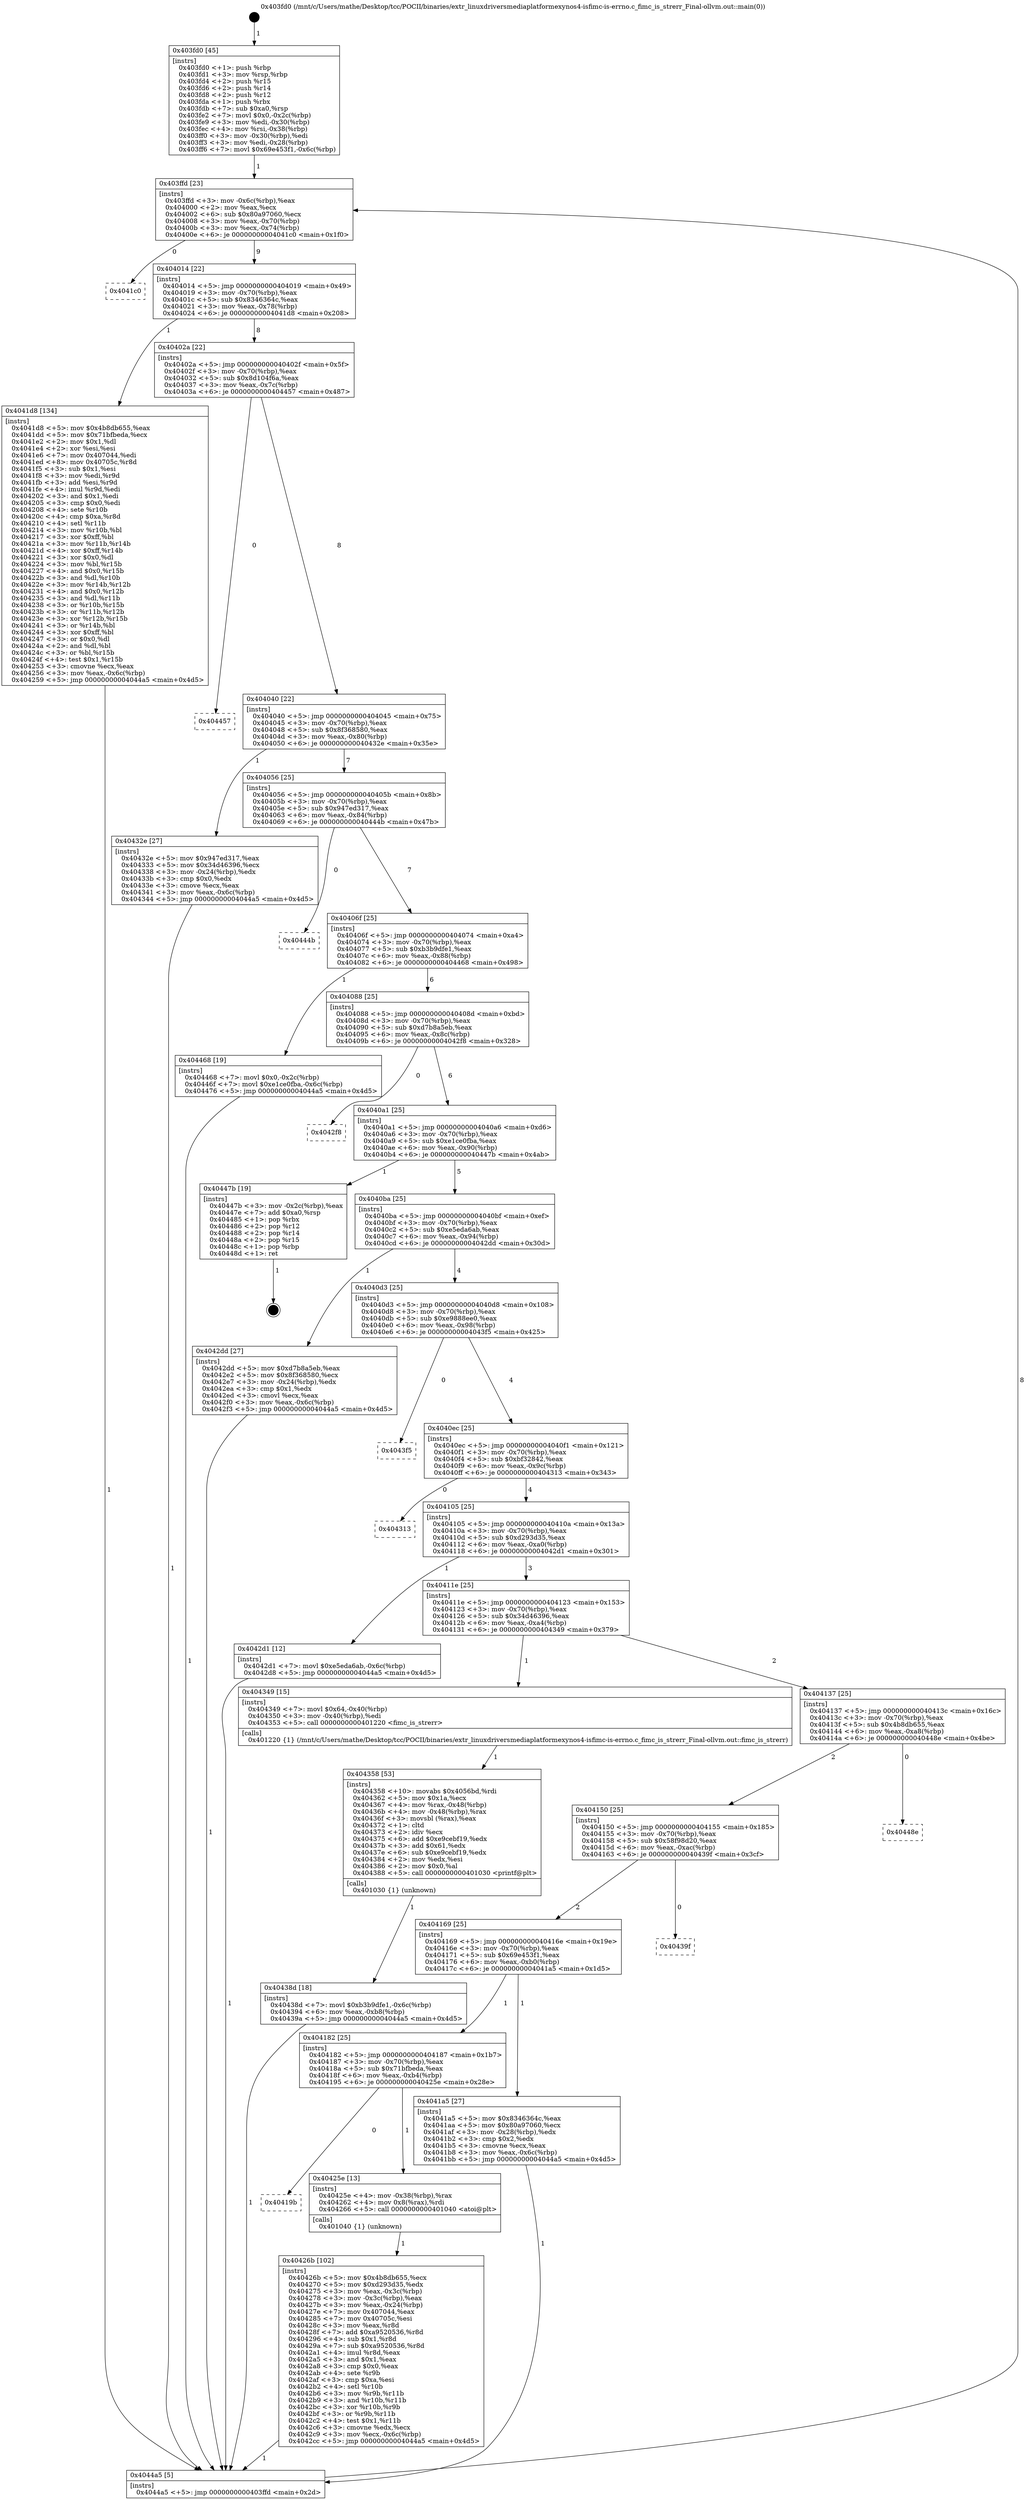 digraph "0x403fd0" {
  label = "0x403fd0 (/mnt/c/Users/mathe/Desktop/tcc/POCII/binaries/extr_linuxdriversmediaplatformexynos4-isfimc-is-errno.c_fimc_is_strerr_Final-ollvm.out::main(0))"
  labelloc = "t"
  node[shape=record]

  Entry [label="",width=0.3,height=0.3,shape=circle,fillcolor=black,style=filled]
  "0x403ffd" [label="{
     0x403ffd [23]\l
     | [instrs]\l
     &nbsp;&nbsp;0x403ffd \<+3\>: mov -0x6c(%rbp),%eax\l
     &nbsp;&nbsp;0x404000 \<+2\>: mov %eax,%ecx\l
     &nbsp;&nbsp;0x404002 \<+6\>: sub $0x80a97060,%ecx\l
     &nbsp;&nbsp;0x404008 \<+3\>: mov %eax,-0x70(%rbp)\l
     &nbsp;&nbsp;0x40400b \<+3\>: mov %ecx,-0x74(%rbp)\l
     &nbsp;&nbsp;0x40400e \<+6\>: je 00000000004041c0 \<main+0x1f0\>\l
  }"]
  "0x4041c0" [label="{
     0x4041c0\l
  }", style=dashed]
  "0x404014" [label="{
     0x404014 [22]\l
     | [instrs]\l
     &nbsp;&nbsp;0x404014 \<+5\>: jmp 0000000000404019 \<main+0x49\>\l
     &nbsp;&nbsp;0x404019 \<+3\>: mov -0x70(%rbp),%eax\l
     &nbsp;&nbsp;0x40401c \<+5\>: sub $0x8346364c,%eax\l
     &nbsp;&nbsp;0x404021 \<+3\>: mov %eax,-0x78(%rbp)\l
     &nbsp;&nbsp;0x404024 \<+6\>: je 00000000004041d8 \<main+0x208\>\l
  }"]
  Exit [label="",width=0.3,height=0.3,shape=circle,fillcolor=black,style=filled,peripheries=2]
  "0x4041d8" [label="{
     0x4041d8 [134]\l
     | [instrs]\l
     &nbsp;&nbsp;0x4041d8 \<+5\>: mov $0x4b8db655,%eax\l
     &nbsp;&nbsp;0x4041dd \<+5\>: mov $0x71bfbeda,%ecx\l
     &nbsp;&nbsp;0x4041e2 \<+2\>: mov $0x1,%dl\l
     &nbsp;&nbsp;0x4041e4 \<+2\>: xor %esi,%esi\l
     &nbsp;&nbsp;0x4041e6 \<+7\>: mov 0x407044,%edi\l
     &nbsp;&nbsp;0x4041ed \<+8\>: mov 0x40705c,%r8d\l
     &nbsp;&nbsp;0x4041f5 \<+3\>: sub $0x1,%esi\l
     &nbsp;&nbsp;0x4041f8 \<+3\>: mov %edi,%r9d\l
     &nbsp;&nbsp;0x4041fb \<+3\>: add %esi,%r9d\l
     &nbsp;&nbsp;0x4041fe \<+4\>: imul %r9d,%edi\l
     &nbsp;&nbsp;0x404202 \<+3\>: and $0x1,%edi\l
     &nbsp;&nbsp;0x404205 \<+3\>: cmp $0x0,%edi\l
     &nbsp;&nbsp;0x404208 \<+4\>: sete %r10b\l
     &nbsp;&nbsp;0x40420c \<+4\>: cmp $0xa,%r8d\l
     &nbsp;&nbsp;0x404210 \<+4\>: setl %r11b\l
     &nbsp;&nbsp;0x404214 \<+3\>: mov %r10b,%bl\l
     &nbsp;&nbsp;0x404217 \<+3\>: xor $0xff,%bl\l
     &nbsp;&nbsp;0x40421a \<+3\>: mov %r11b,%r14b\l
     &nbsp;&nbsp;0x40421d \<+4\>: xor $0xff,%r14b\l
     &nbsp;&nbsp;0x404221 \<+3\>: xor $0x0,%dl\l
     &nbsp;&nbsp;0x404224 \<+3\>: mov %bl,%r15b\l
     &nbsp;&nbsp;0x404227 \<+4\>: and $0x0,%r15b\l
     &nbsp;&nbsp;0x40422b \<+3\>: and %dl,%r10b\l
     &nbsp;&nbsp;0x40422e \<+3\>: mov %r14b,%r12b\l
     &nbsp;&nbsp;0x404231 \<+4\>: and $0x0,%r12b\l
     &nbsp;&nbsp;0x404235 \<+3\>: and %dl,%r11b\l
     &nbsp;&nbsp;0x404238 \<+3\>: or %r10b,%r15b\l
     &nbsp;&nbsp;0x40423b \<+3\>: or %r11b,%r12b\l
     &nbsp;&nbsp;0x40423e \<+3\>: xor %r12b,%r15b\l
     &nbsp;&nbsp;0x404241 \<+3\>: or %r14b,%bl\l
     &nbsp;&nbsp;0x404244 \<+3\>: xor $0xff,%bl\l
     &nbsp;&nbsp;0x404247 \<+3\>: or $0x0,%dl\l
     &nbsp;&nbsp;0x40424a \<+2\>: and %dl,%bl\l
     &nbsp;&nbsp;0x40424c \<+3\>: or %bl,%r15b\l
     &nbsp;&nbsp;0x40424f \<+4\>: test $0x1,%r15b\l
     &nbsp;&nbsp;0x404253 \<+3\>: cmovne %ecx,%eax\l
     &nbsp;&nbsp;0x404256 \<+3\>: mov %eax,-0x6c(%rbp)\l
     &nbsp;&nbsp;0x404259 \<+5\>: jmp 00000000004044a5 \<main+0x4d5\>\l
  }"]
  "0x40402a" [label="{
     0x40402a [22]\l
     | [instrs]\l
     &nbsp;&nbsp;0x40402a \<+5\>: jmp 000000000040402f \<main+0x5f\>\l
     &nbsp;&nbsp;0x40402f \<+3\>: mov -0x70(%rbp),%eax\l
     &nbsp;&nbsp;0x404032 \<+5\>: sub $0x8d104f6a,%eax\l
     &nbsp;&nbsp;0x404037 \<+3\>: mov %eax,-0x7c(%rbp)\l
     &nbsp;&nbsp;0x40403a \<+6\>: je 0000000000404457 \<main+0x487\>\l
  }"]
  "0x40438d" [label="{
     0x40438d [18]\l
     | [instrs]\l
     &nbsp;&nbsp;0x40438d \<+7\>: movl $0xb3b9dfe1,-0x6c(%rbp)\l
     &nbsp;&nbsp;0x404394 \<+6\>: mov %eax,-0xb8(%rbp)\l
     &nbsp;&nbsp;0x40439a \<+5\>: jmp 00000000004044a5 \<main+0x4d5\>\l
  }"]
  "0x404457" [label="{
     0x404457\l
  }", style=dashed]
  "0x404040" [label="{
     0x404040 [22]\l
     | [instrs]\l
     &nbsp;&nbsp;0x404040 \<+5\>: jmp 0000000000404045 \<main+0x75\>\l
     &nbsp;&nbsp;0x404045 \<+3\>: mov -0x70(%rbp),%eax\l
     &nbsp;&nbsp;0x404048 \<+5\>: sub $0x8f368580,%eax\l
     &nbsp;&nbsp;0x40404d \<+3\>: mov %eax,-0x80(%rbp)\l
     &nbsp;&nbsp;0x404050 \<+6\>: je 000000000040432e \<main+0x35e\>\l
  }"]
  "0x404358" [label="{
     0x404358 [53]\l
     | [instrs]\l
     &nbsp;&nbsp;0x404358 \<+10\>: movabs $0x4056bd,%rdi\l
     &nbsp;&nbsp;0x404362 \<+5\>: mov $0x1a,%ecx\l
     &nbsp;&nbsp;0x404367 \<+4\>: mov %rax,-0x48(%rbp)\l
     &nbsp;&nbsp;0x40436b \<+4\>: mov -0x48(%rbp),%rax\l
     &nbsp;&nbsp;0x40436f \<+3\>: movsbl (%rax),%eax\l
     &nbsp;&nbsp;0x404372 \<+1\>: cltd\l
     &nbsp;&nbsp;0x404373 \<+2\>: idiv %ecx\l
     &nbsp;&nbsp;0x404375 \<+6\>: add $0xe9cebf19,%edx\l
     &nbsp;&nbsp;0x40437b \<+3\>: add $0x61,%edx\l
     &nbsp;&nbsp;0x40437e \<+6\>: sub $0xe9cebf19,%edx\l
     &nbsp;&nbsp;0x404384 \<+2\>: mov %edx,%esi\l
     &nbsp;&nbsp;0x404386 \<+2\>: mov $0x0,%al\l
     &nbsp;&nbsp;0x404388 \<+5\>: call 0000000000401030 \<printf@plt\>\l
     | [calls]\l
     &nbsp;&nbsp;0x401030 \{1\} (unknown)\l
  }"]
  "0x40432e" [label="{
     0x40432e [27]\l
     | [instrs]\l
     &nbsp;&nbsp;0x40432e \<+5\>: mov $0x947ed317,%eax\l
     &nbsp;&nbsp;0x404333 \<+5\>: mov $0x34d46396,%ecx\l
     &nbsp;&nbsp;0x404338 \<+3\>: mov -0x24(%rbp),%edx\l
     &nbsp;&nbsp;0x40433b \<+3\>: cmp $0x0,%edx\l
     &nbsp;&nbsp;0x40433e \<+3\>: cmove %ecx,%eax\l
     &nbsp;&nbsp;0x404341 \<+3\>: mov %eax,-0x6c(%rbp)\l
     &nbsp;&nbsp;0x404344 \<+5\>: jmp 00000000004044a5 \<main+0x4d5\>\l
  }"]
  "0x404056" [label="{
     0x404056 [25]\l
     | [instrs]\l
     &nbsp;&nbsp;0x404056 \<+5\>: jmp 000000000040405b \<main+0x8b\>\l
     &nbsp;&nbsp;0x40405b \<+3\>: mov -0x70(%rbp),%eax\l
     &nbsp;&nbsp;0x40405e \<+5\>: sub $0x947ed317,%eax\l
     &nbsp;&nbsp;0x404063 \<+6\>: mov %eax,-0x84(%rbp)\l
     &nbsp;&nbsp;0x404069 \<+6\>: je 000000000040444b \<main+0x47b\>\l
  }"]
  "0x40426b" [label="{
     0x40426b [102]\l
     | [instrs]\l
     &nbsp;&nbsp;0x40426b \<+5\>: mov $0x4b8db655,%ecx\l
     &nbsp;&nbsp;0x404270 \<+5\>: mov $0xd293d35,%edx\l
     &nbsp;&nbsp;0x404275 \<+3\>: mov %eax,-0x3c(%rbp)\l
     &nbsp;&nbsp;0x404278 \<+3\>: mov -0x3c(%rbp),%eax\l
     &nbsp;&nbsp;0x40427b \<+3\>: mov %eax,-0x24(%rbp)\l
     &nbsp;&nbsp;0x40427e \<+7\>: mov 0x407044,%eax\l
     &nbsp;&nbsp;0x404285 \<+7\>: mov 0x40705c,%esi\l
     &nbsp;&nbsp;0x40428c \<+3\>: mov %eax,%r8d\l
     &nbsp;&nbsp;0x40428f \<+7\>: add $0xa9520536,%r8d\l
     &nbsp;&nbsp;0x404296 \<+4\>: sub $0x1,%r8d\l
     &nbsp;&nbsp;0x40429a \<+7\>: sub $0xa9520536,%r8d\l
     &nbsp;&nbsp;0x4042a1 \<+4\>: imul %r8d,%eax\l
     &nbsp;&nbsp;0x4042a5 \<+3\>: and $0x1,%eax\l
     &nbsp;&nbsp;0x4042a8 \<+3\>: cmp $0x0,%eax\l
     &nbsp;&nbsp;0x4042ab \<+4\>: sete %r9b\l
     &nbsp;&nbsp;0x4042af \<+3\>: cmp $0xa,%esi\l
     &nbsp;&nbsp;0x4042b2 \<+4\>: setl %r10b\l
     &nbsp;&nbsp;0x4042b6 \<+3\>: mov %r9b,%r11b\l
     &nbsp;&nbsp;0x4042b9 \<+3\>: and %r10b,%r11b\l
     &nbsp;&nbsp;0x4042bc \<+3\>: xor %r10b,%r9b\l
     &nbsp;&nbsp;0x4042bf \<+3\>: or %r9b,%r11b\l
     &nbsp;&nbsp;0x4042c2 \<+4\>: test $0x1,%r11b\l
     &nbsp;&nbsp;0x4042c6 \<+3\>: cmovne %edx,%ecx\l
     &nbsp;&nbsp;0x4042c9 \<+3\>: mov %ecx,-0x6c(%rbp)\l
     &nbsp;&nbsp;0x4042cc \<+5\>: jmp 00000000004044a5 \<main+0x4d5\>\l
  }"]
  "0x40444b" [label="{
     0x40444b\l
  }", style=dashed]
  "0x40406f" [label="{
     0x40406f [25]\l
     | [instrs]\l
     &nbsp;&nbsp;0x40406f \<+5\>: jmp 0000000000404074 \<main+0xa4\>\l
     &nbsp;&nbsp;0x404074 \<+3\>: mov -0x70(%rbp),%eax\l
     &nbsp;&nbsp;0x404077 \<+5\>: sub $0xb3b9dfe1,%eax\l
     &nbsp;&nbsp;0x40407c \<+6\>: mov %eax,-0x88(%rbp)\l
     &nbsp;&nbsp;0x404082 \<+6\>: je 0000000000404468 \<main+0x498\>\l
  }"]
  "0x40419b" [label="{
     0x40419b\l
  }", style=dashed]
  "0x404468" [label="{
     0x404468 [19]\l
     | [instrs]\l
     &nbsp;&nbsp;0x404468 \<+7\>: movl $0x0,-0x2c(%rbp)\l
     &nbsp;&nbsp;0x40446f \<+7\>: movl $0xe1ce0fba,-0x6c(%rbp)\l
     &nbsp;&nbsp;0x404476 \<+5\>: jmp 00000000004044a5 \<main+0x4d5\>\l
  }"]
  "0x404088" [label="{
     0x404088 [25]\l
     | [instrs]\l
     &nbsp;&nbsp;0x404088 \<+5\>: jmp 000000000040408d \<main+0xbd\>\l
     &nbsp;&nbsp;0x40408d \<+3\>: mov -0x70(%rbp),%eax\l
     &nbsp;&nbsp;0x404090 \<+5\>: sub $0xd7b8a5eb,%eax\l
     &nbsp;&nbsp;0x404095 \<+6\>: mov %eax,-0x8c(%rbp)\l
     &nbsp;&nbsp;0x40409b \<+6\>: je 00000000004042f8 \<main+0x328\>\l
  }"]
  "0x40425e" [label="{
     0x40425e [13]\l
     | [instrs]\l
     &nbsp;&nbsp;0x40425e \<+4\>: mov -0x38(%rbp),%rax\l
     &nbsp;&nbsp;0x404262 \<+4\>: mov 0x8(%rax),%rdi\l
     &nbsp;&nbsp;0x404266 \<+5\>: call 0000000000401040 \<atoi@plt\>\l
     | [calls]\l
     &nbsp;&nbsp;0x401040 \{1\} (unknown)\l
  }"]
  "0x4042f8" [label="{
     0x4042f8\l
  }", style=dashed]
  "0x4040a1" [label="{
     0x4040a1 [25]\l
     | [instrs]\l
     &nbsp;&nbsp;0x4040a1 \<+5\>: jmp 00000000004040a6 \<main+0xd6\>\l
     &nbsp;&nbsp;0x4040a6 \<+3\>: mov -0x70(%rbp),%eax\l
     &nbsp;&nbsp;0x4040a9 \<+5\>: sub $0xe1ce0fba,%eax\l
     &nbsp;&nbsp;0x4040ae \<+6\>: mov %eax,-0x90(%rbp)\l
     &nbsp;&nbsp;0x4040b4 \<+6\>: je 000000000040447b \<main+0x4ab\>\l
  }"]
  "0x403fd0" [label="{
     0x403fd0 [45]\l
     | [instrs]\l
     &nbsp;&nbsp;0x403fd0 \<+1\>: push %rbp\l
     &nbsp;&nbsp;0x403fd1 \<+3\>: mov %rsp,%rbp\l
     &nbsp;&nbsp;0x403fd4 \<+2\>: push %r15\l
     &nbsp;&nbsp;0x403fd6 \<+2\>: push %r14\l
     &nbsp;&nbsp;0x403fd8 \<+2\>: push %r12\l
     &nbsp;&nbsp;0x403fda \<+1\>: push %rbx\l
     &nbsp;&nbsp;0x403fdb \<+7\>: sub $0xa0,%rsp\l
     &nbsp;&nbsp;0x403fe2 \<+7\>: movl $0x0,-0x2c(%rbp)\l
     &nbsp;&nbsp;0x403fe9 \<+3\>: mov %edi,-0x30(%rbp)\l
     &nbsp;&nbsp;0x403fec \<+4\>: mov %rsi,-0x38(%rbp)\l
     &nbsp;&nbsp;0x403ff0 \<+3\>: mov -0x30(%rbp),%edi\l
     &nbsp;&nbsp;0x403ff3 \<+3\>: mov %edi,-0x28(%rbp)\l
     &nbsp;&nbsp;0x403ff6 \<+7\>: movl $0x69e453f1,-0x6c(%rbp)\l
  }"]
  "0x40447b" [label="{
     0x40447b [19]\l
     | [instrs]\l
     &nbsp;&nbsp;0x40447b \<+3\>: mov -0x2c(%rbp),%eax\l
     &nbsp;&nbsp;0x40447e \<+7\>: add $0xa0,%rsp\l
     &nbsp;&nbsp;0x404485 \<+1\>: pop %rbx\l
     &nbsp;&nbsp;0x404486 \<+2\>: pop %r12\l
     &nbsp;&nbsp;0x404488 \<+2\>: pop %r14\l
     &nbsp;&nbsp;0x40448a \<+2\>: pop %r15\l
     &nbsp;&nbsp;0x40448c \<+1\>: pop %rbp\l
     &nbsp;&nbsp;0x40448d \<+1\>: ret\l
  }"]
  "0x4040ba" [label="{
     0x4040ba [25]\l
     | [instrs]\l
     &nbsp;&nbsp;0x4040ba \<+5\>: jmp 00000000004040bf \<main+0xef\>\l
     &nbsp;&nbsp;0x4040bf \<+3\>: mov -0x70(%rbp),%eax\l
     &nbsp;&nbsp;0x4040c2 \<+5\>: sub $0xe5eda6ab,%eax\l
     &nbsp;&nbsp;0x4040c7 \<+6\>: mov %eax,-0x94(%rbp)\l
     &nbsp;&nbsp;0x4040cd \<+6\>: je 00000000004042dd \<main+0x30d\>\l
  }"]
  "0x4044a5" [label="{
     0x4044a5 [5]\l
     | [instrs]\l
     &nbsp;&nbsp;0x4044a5 \<+5\>: jmp 0000000000403ffd \<main+0x2d\>\l
  }"]
  "0x4042dd" [label="{
     0x4042dd [27]\l
     | [instrs]\l
     &nbsp;&nbsp;0x4042dd \<+5\>: mov $0xd7b8a5eb,%eax\l
     &nbsp;&nbsp;0x4042e2 \<+5\>: mov $0x8f368580,%ecx\l
     &nbsp;&nbsp;0x4042e7 \<+3\>: mov -0x24(%rbp),%edx\l
     &nbsp;&nbsp;0x4042ea \<+3\>: cmp $0x1,%edx\l
     &nbsp;&nbsp;0x4042ed \<+3\>: cmovl %ecx,%eax\l
     &nbsp;&nbsp;0x4042f0 \<+3\>: mov %eax,-0x6c(%rbp)\l
     &nbsp;&nbsp;0x4042f3 \<+5\>: jmp 00000000004044a5 \<main+0x4d5\>\l
  }"]
  "0x4040d3" [label="{
     0x4040d3 [25]\l
     | [instrs]\l
     &nbsp;&nbsp;0x4040d3 \<+5\>: jmp 00000000004040d8 \<main+0x108\>\l
     &nbsp;&nbsp;0x4040d8 \<+3\>: mov -0x70(%rbp),%eax\l
     &nbsp;&nbsp;0x4040db \<+5\>: sub $0xe9888ee0,%eax\l
     &nbsp;&nbsp;0x4040e0 \<+6\>: mov %eax,-0x98(%rbp)\l
     &nbsp;&nbsp;0x4040e6 \<+6\>: je 00000000004043f5 \<main+0x425\>\l
  }"]
  "0x404182" [label="{
     0x404182 [25]\l
     | [instrs]\l
     &nbsp;&nbsp;0x404182 \<+5\>: jmp 0000000000404187 \<main+0x1b7\>\l
     &nbsp;&nbsp;0x404187 \<+3\>: mov -0x70(%rbp),%eax\l
     &nbsp;&nbsp;0x40418a \<+5\>: sub $0x71bfbeda,%eax\l
     &nbsp;&nbsp;0x40418f \<+6\>: mov %eax,-0xb4(%rbp)\l
     &nbsp;&nbsp;0x404195 \<+6\>: je 000000000040425e \<main+0x28e\>\l
  }"]
  "0x4043f5" [label="{
     0x4043f5\l
  }", style=dashed]
  "0x4040ec" [label="{
     0x4040ec [25]\l
     | [instrs]\l
     &nbsp;&nbsp;0x4040ec \<+5\>: jmp 00000000004040f1 \<main+0x121\>\l
     &nbsp;&nbsp;0x4040f1 \<+3\>: mov -0x70(%rbp),%eax\l
     &nbsp;&nbsp;0x4040f4 \<+5\>: sub $0xbf32842,%eax\l
     &nbsp;&nbsp;0x4040f9 \<+6\>: mov %eax,-0x9c(%rbp)\l
     &nbsp;&nbsp;0x4040ff \<+6\>: je 0000000000404313 \<main+0x343\>\l
  }"]
  "0x4041a5" [label="{
     0x4041a5 [27]\l
     | [instrs]\l
     &nbsp;&nbsp;0x4041a5 \<+5\>: mov $0x8346364c,%eax\l
     &nbsp;&nbsp;0x4041aa \<+5\>: mov $0x80a97060,%ecx\l
     &nbsp;&nbsp;0x4041af \<+3\>: mov -0x28(%rbp),%edx\l
     &nbsp;&nbsp;0x4041b2 \<+3\>: cmp $0x2,%edx\l
     &nbsp;&nbsp;0x4041b5 \<+3\>: cmovne %ecx,%eax\l
     &nbsp;&nbsp;0x4041b8 \<+3\>: mov %eax,-0x6c(%rbp)\l
     &nbsp;&nbsp;0x4041bb \<+5\>: jmp 00000000004044a5 \<main+0x4d5\>\l
  }"]
  "0x404313" [label="{
     0x404313\l
  }", style=dashed]
  "0x404105" [label="{
     0x404105 [25]\l
     | [instrs]\l
     &nbsp;&nbsp;0x404105 \<+5\>: jmp 000000000040410a \<main+0x13a\>\l
     &nbsp;&nbsp;0x40410a \<+3\>: mov -0x70(%rbp),%eax\l
     &nbsp;&nbsp;0x40410d \<+5\>: sub $0xd293d35,%eax\l
     &nbsp;&nbsp;0x404112 \<+6\>: mov %eax,-0xa0(%rbp)\l
     &nbsp;&nbsp;0x404118 \<+6\>: je 00000000004042d1 \<main+0x301\>\l
  }"]
  "0x404169" [label="{
     0x404169 [25]\l
     | [instrs]\l
     &nbsp;&nbsp;0x404169 \<+5\>: jmp 000000000040416e \<main+0x19e\>\l
     &nbsp;&nbsp;0x40416e \<+3\>: mov -0x70(%rbp),%eax\l
     &nbsp;&nbsp;0x404171 \<+5\>: sub $0x69e453f1,%eax\l
     &nbsp;&nbsp;0x404176 \<+6\>: mov %eax,-0xb0(%rbp)\l
     &nbsp;&nbsp;0x40417c \<+6\>: je 00000000004041a5 \<main+0x1d5\>\l
  }"]
  "0x4042d1" [label="{
     0x4042d1 [12]\l
     | [instrs]\l
     &nbsp;&nbsp;0x4042d1 \<+7\>: movl $0xe5eda6ab,-0x6c(%rbp)\l
     &nbsp;&nbsp;0x4042d8 \<+5\>: jmp 00000000004044a5 \<main+0x4d5\>\l
  }"]
  "0x40411e" [label="{
     0x40411e [25]\l
     | [instrs]\l
     &nbsp;&nbsp;0x40411e \<+5\>: jmp 0000000000404123 \<main+0x153\>\l
     &nbsp;&nbsp;0x404123 \<+3\>: mov -0x70(%rbp),%eax\l
     &nbsp;&nbsp;0x404126 \<+5\>: sub $0x34d46396,%eax\l
     &nbsp;&nbsp;0x40412b \<+6\>: mov %eax,-0xa4(%rbp)\l
     &nbsp;&nbsp;0x404131 \<+6\>: je 0000000000404349 \<main+0x379\>\l
  }"]
  "0x40439f" [label="{
     0x40439f\l
  }", style=dashed]
  "0x404349" [label="{
     0x404349 [15]\l
     | [instrs]\l
     &nbsp;&nbsp;0x404349 \<+7\>: movl $0x64,-0x40(%rbp)\l
     &nbsp;&nbsp;0x404350 \<+3\>: mov -0x40(%rbp),%edi\l
     &nbsp;&nbsp;0x404353 \<+5\>: call 0000000000401220 \<fimc_is_strerr\>\l
     | [calls]\l
     &nbsp;&nbsp;0x401220 \{1\} (/mnt/c/Users/mathe/Desktop/tcc/POCII/binaries/extr_linuxdriversmediaplatformexynos4-isfimc-is-errno.c_fimc_is_strerr_Final-ollvm.out::fimc_is_strerr)\l
  }"]
  "0x404137" [label="{
     0x404137 [25]\l
     | [instrs]\l
     &nbsp;&nbsp;0x404137 \<+5\>: jmp 000000000040413c \<main+0x16c\>\l
     &nbsp;&nbsp;0x40413c \<+3\>: mov -0x70(%rbp),%eax\l
     &nbsp;&nbsp;0x40413f \<+5\>: sub $0x4b8db655,%eax\l
     &nbsp;&nbsp;0x404144 \<+6\>: mov %eax,-0xa8(%rbp)\l
     &nbsp;&nbsp;0x40414a \<+6\>: je 000000000040448e \<main+0x4be\>\l
  }"]
  "0x404150" [label="{
     0x404150 [25]\l
     | [instrs]\l
     &nbsp;&nbsp;0x404150 \<+5\>: jmp 0000000000404155 \<main+0x185\>\l
     &nbsp;&nbsp;0x404155 \<+3\>: mov -0x70(%rbp),%eax\l
     &nbsp;&nbsp;0x404158 \<+5\>: sub $0x58f98d20,%eax\l
     &nbsp;&nbsp;0x40415d \<+6\>: mov %eax,-0xac(%rbp)\l
     &nbsp;&nbsp;0x404163 \<+6\>: je 000000000040439f \<main+0x3cf\>\l
  }"]
  "0x40448e" [label="{
     0x40448e\l
  }", style=dashed]
  Entry -> "0x403fd0" [label=" 1"]
  "0x403ffd" -> "0x4041c0" [label=" 0"]
  "0x403ffd" -> "0x404014" [label=" 9"]
  "0x40447b" -> Exit [label=" 1"]
  "0x404014" -> "0x4041d8" [label=" 1"]
  "0x404014" -> "0x40402a" [label=" 8"]
  "0x404468" -> "0x4044a5" [label=" 1"]
  "0x40402a" -> "0x404457" [label=" 0"]
  "0x40402a" -> "0x404040" [label=" 8"]
  "0x40438d" -> "0x4044a5" [label=" 1"]
  "0x404040" -> "0x40432e" [label=" 1"]
  "0x404040" -> "0x404056" [label=" 7"]
  "0x404358" -> "0x40438d" [label=" 1"]
  "0x404056" -> "0x40444b" [label=" 0"]
  "0x404056" -> "0x40406f" [label=" 7"]
  "0x404349" -> "0x404358" [label=" 1"]
  "0x40406f" -> "0x404468" [label=" 1"]
  "0x40406f" -> "0x404088" [label=" 6"]
  "0x40432e" -> "0x4044a5" [label=" 1"]
  "0x404088" -> "0x4042f8" [label=" 0"]
  "0x404088" -> "0x4040a1" [label=" 6"]
  "0x4042dd" -> "0x4044a5" [label=" 1"]
  "0x4040a1" -> "0x40447b" [label=" 1"]
  "0x4040a1" -> "0x4040ba" [label=" 5"]
  "0x40426b" -> "0x4044a5" [label=" 1"]
  "0x4040ba" -> "0x4042dd" [label=" 1"]
  "0x4040ba" -> "0x4040d3" [label=" 4"]
  "0x40425e" -> "0x40426b" [label=" 1"]
  "0x4040d3" -> "0x4043f5" [label=" 0"]
  "0x4040d3" -> "0x4040ec" [label=" 4"]
  "0x404182" -> "0x40419b" [label=" 0"]
  "0x4040ec" -> "0x404313" [label=" 0"]
  "0x4040ec" -> "0x404105" [label=" 4"]
  "0x404182" -> "0x40425e" [label=" 1"]
  "0x404105" -> "0x4042d1" [label=" 1"]
  "0x404105" -> "0x40411e" [label=" 3"]
  "0x4041d8" -> "0x4044a5" [label=" 1"]
  "0x40411e" -> "0x404349" [label=" 1"]
  "0x40411e" -> "0x404137" [label=" 2"]
  "0x4044a5" -> "0x403ffd" [label=" 8"]
  "0x404137" -> "0x40448e" [label=" 0"]
  "0x404137" -> "0x404150" [label=" 2"]
  "0x403fd0" -> "0x403ffd" [label=" 1"]
  "0x404150" -> "0x40439f" [label=" 0"]
  "0x404150" -> "0x404169" [label=" 2"]
  "0x4042d1" -> "0x4044a5" [label=" 1"]
  "0x404169" -> "0x4041a5" [label=" 1"]
  "0x404169" -> "0x404182" [label=" 1"]
  "0x4041a5" -> "0x4044a5" [label=" 1"]
}
